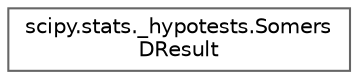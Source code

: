 digraph "Graphical Class Hierarchy"
{
 // LATEX_PDF_SIZE
  bgcolor="transparent";
  edge [fontname=Helvetica,fontsize=10,labelfontname=Helvetica,labelfontsize=10];
  node [fontname=Helvetica,fontsize=10,shape=box,height=0.2,width=0.4];
  rankdir="LR";
  Node0 [id="Node000000",label="scipy.stats._hypotests.Somers\lDResult",height=0.2,width=0.4,color="grey40", fillcolor="white", style="filled",URL="$db/d0a/classscipy_1_1stats_1_1__hypotests_1_1SomersDResult.html",tooltip=" "];
}
